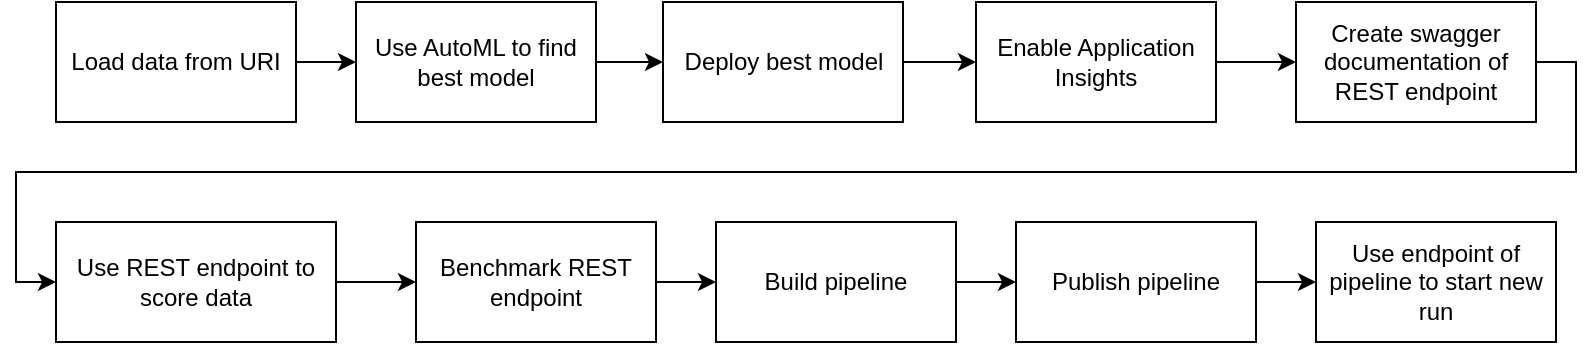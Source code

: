 <mxfile version="14.1.8" type="github">
  <diagram id="Vlfi6mMvMvN6XJ8Vp7cb" name="Page-1">
    <mxGraphModel dx="1184" dy="750" grid="1" gridSize="10" guides="1" tooltips="1" connect="1" arrows="1" fold="1" page="1" pageScale="1" pageWidth="827" pageHeight="1169" math="0" shadow="0">
      <root>
        <mxCell id="0" />
        <mxCell id="1" parent="0" />
        <mxCell id="JBZjO4JWBWowjMFUDQSQ-11" value="" style="edgeStyle=orthogonalEdgeStyle;rounded=0;orthogonalLoop=1;jettySize=auto;html=1;" edge="1" parent="1" source="JBZjO4JWBWowjMFUDQSQ-1" target="JBZjO4JWBWowjMFUDQSQ-2">
          <mxGeometry relative="1" as="geometry" />
        </mxCell>
        <mxCell id="JBZjO4JWBWowjMFUDQSQ-1" value="Load data from URI" style="rounded=0;whiteSpace=wrap;html=1;" vertex="1" parent="1">
          <mxGeometry x="50" y="60" width="120" height="60" as="geometry" />
        </mxCell>
        <mxCell id="JBZjO4JWBWowjMFUDQSQ-12" value="" style="edgeStyle=orthogonalEdgeStyle;rounded=0;orthogonalLoop=1;jettySize=auto;html=1;" edge="1" parent="1" source="JBZjO4JWBWowjMFUDQSQ-2" target="JBZjO4JWBWowjMFUDQSQ-3">
          <mxGeometry relative="1" as="geometry" />
        </mxCell>
        <mxCell id="JBZjO4JWBWowjMFUDQSQ-2" value="Use AutoML to find best model" style="rounded=0;whiteSpace=wrap;html=1;" vertex="1" parent="1">
          <mxGeometry x="200" y="60" width="120" height="60" as="geometry" />
        </mxCell>
        <mxCell id="JBZjO4JWBWowjMFUDQSQ-13" value="" style="edgeStyle=orthogonalEdgeStyle;rounded=0;orthogonalLoop=1;jettySize=auto;html=1;" edge="1" parent="1" source="JBZjO4JWBWowjMFUDQSQ-3" target="JBZjO4JWBWowjMFUDQSQ-4">
          <mxGeometry relative="1" as="geometry" />
        </mxCell>
        <mxCell id="JBZjO4JWBWowjMFUDQSQ-3" value="Deploy best model" style="rounded=0;whiteSpace=wrap;html=1;" vertex="1" parent="1">
          <mxGeometry x="353.5" y="60" width="120" height="60" as="geometry" />
        </mxCell>
        <mxCell id="JBZjO4JWBWowjMFUDQSQ-14" value="" style="edgeStyle=orthogonalEdgeStyle;rounded=0;orthogonalLoop=1;jettySize=auto;html=1;" edge="1" parent="1" source="JBZjO4JWBWowjMFUDQSQ-4" target="JBZjO4JWBWowjMFUDQSQ-5">
          <mxGeometry relative="1" as="geometry" />
        </mxCell>
        <mxCell id="JBZjO4JWBWowjMFUDQSQ-4" value="Enable Application&lt;br&gt;Insights" style="rounded=0;whiteSpace=wrap;html=1;" vertex="1" parent="1">
          <mxGeometry x="510" y="60" width="120" height="60" as="geometry" />
        </mxCell>
        <mxCell id="JBZjO4JWBWowjMFUDQSQ-15" style="edgeStyle=orthogonalEdgeStyle;rounded=0;orthogonalLoop=1;jettySize=auto;html=1;exitX=1;exitY=0.5;exitDx=0;exitDy=0;entryX=0;entryY=0.5;entryDx=0;entryDy=0;" edge="1" parent="1" source="JBZjO4JWBWowjMFUDQSQ-5" target="JBZjO4JWBWowjMFUDQSQ-6">
          <mxGeometry relative="1" as="geometry" />
        </mxCell>
        <mxCell id="JBZjO4JWBWowjMFUDQSQ-5" value="Create swagger documentation of REST endpoint" style="rounded=0;whiteSpace=wrap;html=1;" vertex="1" parent="1">
          <mxGeometry x="670" y="60" width="120" height="60" as="geometry" />
        </mxCell>
        <mxCell id="JBZjO4JWBWowjMFUDQSQ-16" value="" style="edgeStyle=orthogonalEdgeStyle;rounded=0;orthogonalLoop=1;jettySize=auto;html=1;" edge="1" parent="1" source="JBZjO4JWBWowjMFUDQSQ-6" target="JBZjO4JWBWowjMFUDQSQ-7">
          <mxGeometry relative="1" as="geometry" />
        </mxCell>
        <mxCell id="JBZjO4JWBWowjMFUDQSQ-6" value="Use REST endpoint to score data" style="rounded=0;whiteSpace=wrap;html=1;" vertex="1" parent="1">
          <mxGeometry x="50" y="170" width="140" height="60" as="geometry" />
        </mxCell>
        <mxCell id="JBZjO4JWBWowjMFUDQSQ-17" value="" style="edgeStyle=orthogonalEdgeStyle;rounded=0;orthogonalLoop=1;jettySize=auto;html=1;" edge="1" parent="1" source="JBZjO4JWBWowjMFUDQSQ-7" target="JBZjO4JWBWowjMFUDQSQ-8">
          <mxGeometry relative="1" as="geometry" />
        </mxCell>
        <mxCell id="JBZjO4JWBWowjMFUDQSQ-7" value="Benchmark REST endpoint" style="rounded=0;whiteSpace=wrap;html=1;" vertex="1" parent="1">
          <mxGeometry x="230" y="170" width="120" height="60" as="geometry" />
        </mxCell>
        <mxCell id="JBZjO4JWBWowjMFUDQSQ-18" value="" style="edgeStyle=orthogonalEdgeStyle;rounded=0;orthogonalLoop=1;jettySize=auto;html=1;" edge="1" parent="1" source="JBZjO4JWBWowjMFUDQSQ-8" target="JBZjO4JWBWowjMFUDQSQ-9">
          <mxGeometry relative="1" as="geometry" />
        </mxCell>
        <mxCell id="JBZjO4JWBWowjMFUDQSQ-8" value="Build pipeline" style="rounded=0;whiteSpace=wrap;html=1;" vertex="1" parent="1">
          <mxGeometry x="380" y="170" width="120" height="60" as="geometry" />
        </mxCell>
        <mxCell id="JBZjO4JWBWowjMFUDQSQ-19" value="" style="edgeStyle=orthogonalEdgeStyle;rounded=0;orthogonalLoop=1;jettySize=auto;html=1;" edge="1" parent="1" source="JBZjO4JWBWowjMFUDQSQ-9" target="JBZjO4JWBWowjMFUDQSQ-10">
          <mxGeometry relative="1" as="geometry" />
        </mxCell>
        <mxCell id="JBZjO4JWBWowjMFUDQSQ-9" value="Publish pipeline" style="rounded=0;whiteSpace=wrap;html=1;" vertex="1" parent="1">
          <mxGeometry x="530" y="170" width="120" height="60" as="geometry" />
        </mxCell>
        <mxCell id="JBZjO4JWBWowjMFUDQSQ-10" value="Use endpoint of pipeline to start new run" style="rounded=0;whiteSpace=wrap;html=1;" vertex="1" parent="1">
          <mxGeometry x="680" y="170" width="120" height="60" as="geometry" />
        </mxCell>
      </root>
    </mxGraphModel>
  </diagram>
</mxfile>
